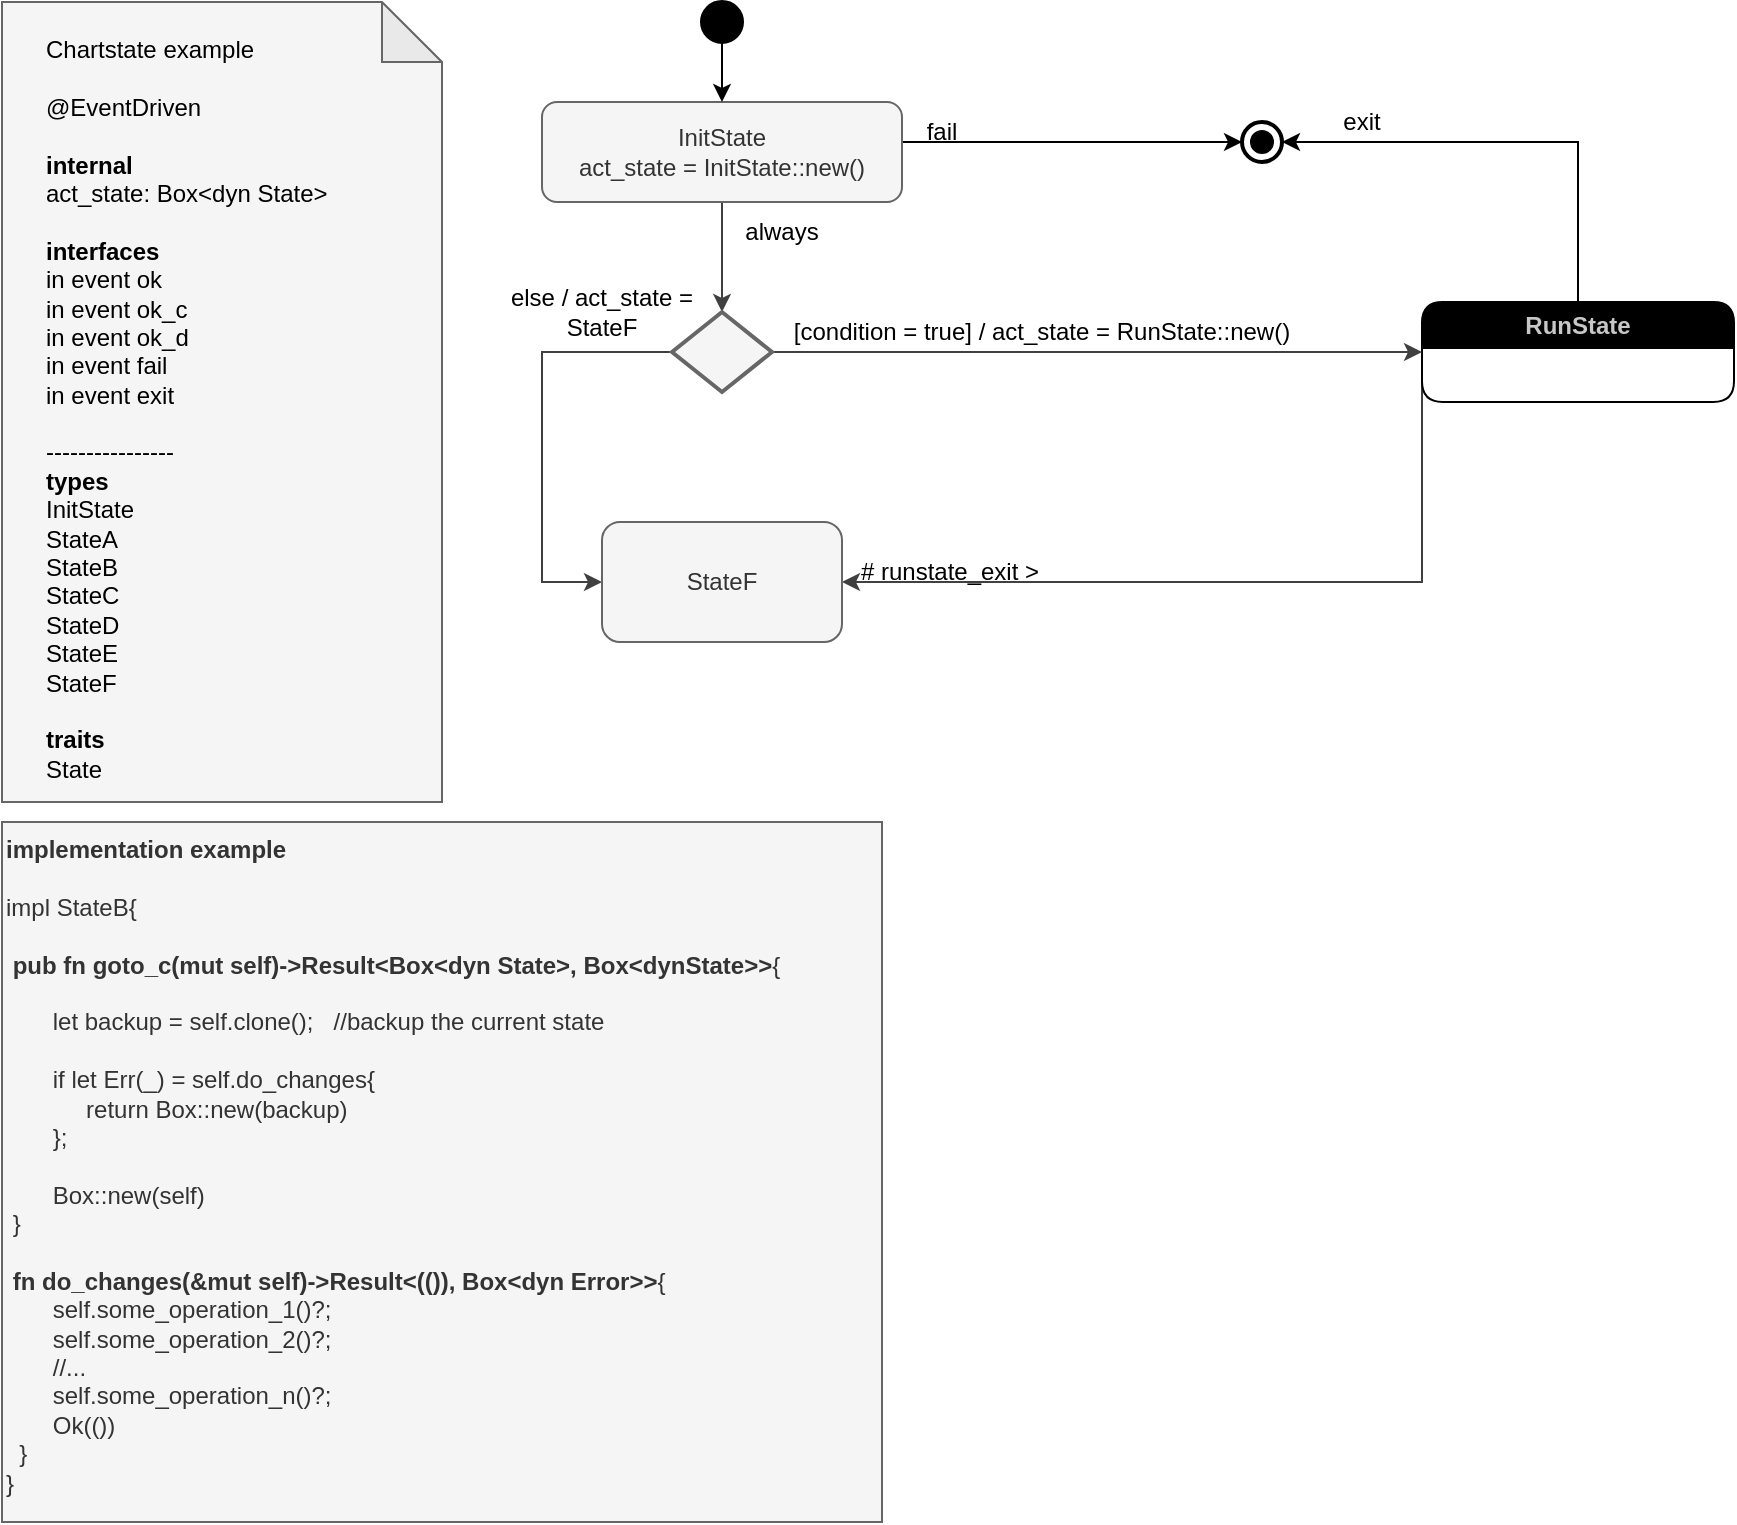 <mxfile version="20.8.23" type="github">
  <diagram id="C5RBs43oDa-KdzZeNtuy" name="Page-1">
    <mxGraphModel dx="1646" dy="454" grid="1" gridSize="10" guides="1" tooltips="1" connect="1" arrows="1" fold="1" page="1" pageScale="1" pageWidth="827" pageHeight="1169" math="0" shadow="0">
      <root>
        <mxCell id="WIyWlLk6GJQsqaUBKTNV-0" />
        <mxCell id="WIyWlLk6GJQsqaUBKTNV-1" parent="WIyWlLk6GJQsqaUBKTNV-0" />
        <mxCell id="WplIWPO1-8t7H5gS-aHQ-6" style="edgeStyle=orthogonalEdgeStyle;rounded=0;orthogonalLoop=1;jettySize=auto;html=1;exitX=1;exitY=0.5;exitDx=0;exitDy=0;entryX=0;entryY=0.5;entryDx=0;entryDy=0;entryPerimeter=0;fontColor=#000000;" parent="WIyWlLk6GJQsqaUBKTNV-1" source="WIyWlLk6GJQsqaUBKTNV-3" target="WplIWPO1-8t7H5gS-aHQ-52" edge="1">
          <mxGeometry relative="1" as="geometry">
            <mxPoint x="80" y="40.0" as="targetPoint" />
            <Array as="points">
              <mxPoint x="350" y="90" />
              <mxPoint x="350" y="90" />
            </Array>
          </mxGeometry>
        </mxCell>
        <mxCell id="WplIWPO1-8t7H5gS-aHQ-104" style="edgeStyle=orthogonalEdgeStyle;rounded=0;orthogonalLoop=1;jettySize=auto;html=1;exitX=0.5;exitY=1;exitDx=0;exitDy=0;entryX=0.5;entryY=0;entryDx=0;entryDy=0;entryPerimeter=0;strokeColor=#404040;fontColor=#000000;startArrow=none;startFill=0;endArrow=classic;endFill=1;" parent="WIyWlLk6GJQsqaUBKTNV-1" source="WIyWlLk6GJQsqaUBKTNV-3" target="WplIWPO1-8t7H5gS-aHQ-103" edge="1">
          <mxGeometry relative="1" as="geometry" />
        </mxCell>
        <mxCell id="WIyWlLk6GJQsqaUBKTNV-3" value="&lt;div&gt;InitState&lt;/div&gt;&lt;div&gt;act_state = InitState::new()&lt;br&gt;&lt;/div&gt;" style="rounded=1;whiteSpace=wrap;html=1;fontSize=12;glass=0;strokeWidth=1;shadow=0;fillColor=#f5f5f5;fontColor=#333333;strokeColor=#666666;" parent="WIyWlLk6GJQsqaUBKTNV-1" vertex="1">
          <mxGeometry x="130" y="70" width="180" height="50" as="geometry" />
        </mxCell>
        <mxCell id="WplIWPO1-8t7H5gS-aHQ-1" style="edgeStyle=orthogonalEdgeStyle;rounded=0;orthogonalLoop=1;jettySize=auto;html=1;entryX=0.5;entryY=0;entryDx=0;entryDy=0;" parent="WIyWlLk6GJQsqaUBKTNV-1" source="WplIWPO1-8t7H5gS-aHQ-0" target="WIyWlLk6GJQsqaUBKTNV-3" edge="1">
          <mxGeometry relative="1" as="geometry" />
        </mxCell>
        <mxCell id="WplIWPO1-8t7H5gS-aHQ-0" value="" style="strokeWidth=2;html=1;shape=mxgraph.flowchart.start_2;whiteSpace=wrap;fillColor=#000000;" parent="WIyWlLk6GJQsqaUBKTNV-1" vertex="1">
          <mxGeometry x="210" y="20" width="20" height="20" as="geometry" />
        </mxCell>
        <mxCell id="WplIWPO1-8t7H5gS-aHQ-68" style="edgeStyle=orthogonalEdgeStyle;rounded=0;orthogonalLoop=1;jettySize=auto;html=1;exitX=0.5;exitY=0;exitDx=0;exitDy=0;entryX=1;entryY=0.5;entryDx=0;entryDy=0;entryPerimeter=0;strokeColor=default;fontColor=#000000;startArrow=none;startFill=0;endArrow=classic;endFill=1;" parent="WIyWlLk6GJQsqaUBKTNV-1" source="WplIWPO1-8t7H5gS-aHQ-2" target="WplIWPO1-8t7H5gS-aHQ-52" edge="1">
          <mxGeometry relative="1" as="geometry" />
        </mxCell>
        <mxCell id="WplIWPO1-8t7H5gS-aHQ-120" style="edgeStyle=orthogonalEdgeStyle;rounded=0;orthogonalLoop=1;jettySize=auto;html=1;exitX=0;exitY=0.25;exitDx=0;exitDy=0;entryX=1;entryY=0.5;entryDx=0;entryDy=0;strokeColor=#404040;fontColor=#000000;startArrow=none;startFill=0;endArrow=classic;endFill=1;" parent="WIyWlLk6GJQsqaUBKTNV-1" source="WplIWPO1-8t7H5gS-aHQ-2" target="WplIWPO1-8t7H5gS-aHQ-113" edge="1">
          <mxGeometry relative="1" as="geometry">
            <Array as="points">
              <mxPoint x="570" y="310" />
            </Array>
          </mxGeometry>
        </mxCell>
        <mxCell id="WplIWPO1-8t7H5gS-aHQ-2" value="&lt;font color=&quot;#C7C7C7&quot;&gt;RunState&lt;/font&gt;" style="swimlane;whiteSpace=wrap;html=1;fillColor=#000000;rounded=1;" parent="WIyWlLk6GJQsqaUBKTNV-1" vertex="1" collapsed="1">
          <mxGeometry x="570" y="170" width="156" height="50" as="geometry">
            <mxRectangle x="570" y="170" width="650" height="510" as="alternateBounds" />
          </mxGeometry>
        </mxCell>
        <mxCell id="WplIWPO1-8t7H5gS-aHQ-29" style="edgeStyle=orthogonalEdgeStyle;rounded=0;orthogonalLoop=1;jettySize=auto;html=1;exitX=0.5;exitY=1;exitDx=0;exitDy=0;entryX=0;entryY=0.5;entryDx=0;entryDy=0;strokeColor=default;fontColor=#000000;" parent="WplIWPO1-8t7H5gS-aHQ-2" source="WplIWPO1-8t7H5gS-aHQ-4" target="WplIWPO1-8t7H5gS-aHQ-12" edge="1">
          <mxGeometry relative="1" as="geometry" />
        </mxCell>
        <mxCell id="WplIWPO1-8t7H5gS-aHQ-61" style="edgeStyle=orthogonalEdgeStyle;rounded=0;orthogonalLoop=1;jettySize=auto;html=1;exitX=0.25;exitY=0;exitDx=0;exitDy=0;entryX=1;entryY=0.5;entryDx=0;entryDy=0;entryPerimeter=0;strokeColor=default;fontColor=#000000;" parent="WplIWPO1-8t7H5gS-aHQ-2" source="WplIWPO1-8t7H5gS-aHQ-4" target="WplIWPO1-8t7H5gS-aHQ-57" edge="1">
          <mxGeometry relative="1" as="geometry" />
        </mxCell>
        <mxCell id="WplIWPO1-8t7H5gS-aHQ-4" value="&lt;div&gt;StateA&lt;/div&gt;" style="whiteSpace=wrap;html=1;fontColor=#000000;fillColor=#F7F7F7;rounded=1;" parent="WplIWPO1-8t7H5gS-aHQ-2" vertex="1">
          <mxGeometry x="143.97" y="90" width="116.03" height="60" as="geometry" />
        </mxCell>
        <mxCell id="WplIWPO1-8t7H5gS-aHQ-10" style="edgeStyle=orthogonalEdgeStyle;rounded=0;orthogonalLoop=1;jettySize=auto;html=1;entryX=0;entryY=0.5;entryDx=0;entryDy=0;strokeColor=default;fontColor=#000000;exitX=1;exitY=0.5;exitDx=0;exitDy=0;" parent="WplIWPO1-8t7H5gS-aHQ-2" source="WplIWPO1-8t7H5gS-aHQ-9" target="WplIWPO1-8t7H5gS-aHQ-4" edge="1">
          <mxGeometry relative="1" as="geometry">
            <mxPoint x="103.97" y="120.0" as="sourcePoint" />
          </mxGeometry>
        </mxCell>
        <mxCell id="WplIWPO1-8t7H5gS-aHQ-9" value="" style="ellipse;whiteSpace=wrap;html=1;rounded=1;fontColor=#000000;fillColor=#000000;" parent="WplIWPO1-8t7H5gS-aHQ-2" vertex="1">
          <mxGeometry x="40" y="110" width="20" height="20" as="geometry" />
        </mxCell>
        <mxCell id="WplIWPO1-8t7H5gS-aHQ-14" value="ok / act_state = StateB::new()" style="text;strokeColor=none;align=center;fillColor=none;html=1;verticalAlign=middle;whiteSpace=wrap;rounded=0;fontColor=#000000;" parent="WplIWPO1-8t7H5gS-aHQ-2" vertex="1">
          <mxGeometry x="217.94" y="150" width="196.03" height="40" as="geometry" />
        </mxCell>
        <mxCell id="WplIWPO1-8t7H5gS-aHQ-19" value="fail / act_state = Self" style="text;strokeColor=none;align=center;fillColor=none;html=1;verticalAlign=middle;whiteSpace=wrap;rounded=0;fontColor=#000000;" parent="WplIWPO1-8t7H5gS-aHQ-2" vertex="1">
          <mxGeometry x="200" y="45" width="116.03" height="30" as="geometry" />
        </mxCell>
        <mxCell id="WplIWPO1-8t7H5gS-aHQ-92" style="edgeStyle=orthogonalEdgeStyle;rounded=0;orthogonalLoop=1;jettySize=auto;html=1;exitX=0;exitY=0.5;exitDx=0;exitDy=0;entryX=0.75;entryY=0;entryDx=0;entryDy=0;strokeColor=default;fontColor=#000000;startArrow=none;startFill=0;endArrow=classic;endFill=1;" parent="WplIWPO1-8t7H5gS-aHQ-2" source="WplIWPO1-8t7H5gS-aHQ-21" target="WplIWPO1-8t7H5gS-aHQ-36" edge="1">
          <mxGeometry relative="1" as="geometry" />
        </mxCell>
        <mxCell id="WplIWPO1-8t7H5gS-aHQ-21" value="&lt;div&gt;StateD&lt;/div&gt;" style="whiteSpace=wrap;html=1;rounded=1;fontColor=#333333;fillColor=#f5f5f5;strokeColor=#666666;" parent="WplIWPO1-8t7H5gS-aHQ-2" vertex="1">
          <mxGeometry x="303.97" y="310" width="106.03" height="60" as="geometry" />
        </mxCell>
        <mxCell id="WplIWPO1-8t7H5gS-aHQ-93" style="edgeStyle=orthogonalEdgeStyle;rounded=0;orthogonalLoop=1;jettySize=auto;html=1;exitX=1;exitY=0.5;exitDx=0;exitDy=0;entryX=0.25;entryY=0;entryDx=0;entryDy=0;strokeColor=default;fontColor=#000000;startArrow=none;startFill=0;endArrow=classic;endFill=1;" parent="WplIWPO1-8t7H5gS-aHQ-2" source="WplIWPO1-8t7H5gS-aHQ-20" target="WplIWPO1-8t7H5gS-aHQ-36" edge="1">
          <mxGeometry relative="1" as="geometry" />
        </mxCell>
        <mxCell id="WplIWPO1-8t7H5gS-aHQ-20" value="&lt;div&gt;StateC&lt;/div&gt;" style="whiteSpace=wrap;html=1;rounded=1;fontColor=#333333;fillColor=#f5f5f5;strokeColor=#666666;" parent="WplIWPO1-8t7H5gS-aHQ-2" vertex="1">
          <mxGeometry x="110" y="310" width="90" height="60" as="geometry" />
        </mxCell>
        <mxCell id="WplIWPO1-8t7H5gS-aHQ-27" value="ok_c / act_state = StateC::new()" style="text;strokeColor=none;align=center;fillColor=none;html=1;verticalAlign=middle;whiteSpace=wrap;rounded=0;fontColor=#000000;" parent="WplIWPO1-8t7H5gS-aHQ-2" vertex="1">
          <mxGeometry x="193.97" y="210" width="230" height="30" as="geometry" />
        </mxCell>
        <mxCell id="WplIWPO1-8t7H5gS-aHQ-62" style="edgeStyle=orthogonalEdgeStyle;rounded=0;orthogonalLoop=1;jettySize=auto;html=1;exitX=0.25;exitY=0;exitDx=0;exitDy=0;entryX=1;entryY=0.5;entryDx=0;entryDy=0;entryPerimeter=0;strokeColor=default;fontColor=#000000;" parent="WplIWPO1-8t7H5gS-aHQ-2" source="WplIWPO1-8t7H5gS-aHQ-12" target="WplIWPO1-8t7H5gS-aHQ-56" edge="1">
          <mxGeometry relative="1" as="geometry" />
        </mxCell>
        <mxCell id="WplIWPO1-8t7H5gS-aHQ-80" style="edgeStyle=orthogonalEdgeStyle;rounded=0;orthogonalLoop=1;jettySize=auto;html=1;exitX=0.75;exitY=1;exitDx=0;exitDy=0;entryX=0.5;entryY=0;entryDx=0;entryDy=0;strokeColor=default;fontColor=#000000;startArrow=none;startFill=0;endArrow=classic;endFill=1;" parent="WplIWPO1-8t7H5gS-aHQ-2" source="WplIWPO1-8t7H5gS-aHQ-12" target="WplIWPO1-8t7H5gS-aHQ-21" edge="1">
          <mxGeometry relative="1" as="geometry">
            <Array as="points">
              <mxPoint x="527" y="280" />
              <mxPoint x="357" y="280" />
            </Array>
          </mxGeometry>
        </mxCell>
        <mxCell id="WplIWPO1-8t7H5gS-aHQ-85" style="edgeStyle=orthogonalEdgeStyle;rounded=0;orthogonalLoop=1;jettySize=auto;html=1;exitX=0.25;exitY=1;exitDx=0;exitDy=0;entryX=0.5;entryY=0;entryDx=0;entryDy=0;strokeColor=default;fontColor=#000000;startArrow=none;startFill=0;endArrow=classic;endFill=1;" parent="WplIWPO1-8t7H5gS-aHQ-2" source="WplIWPO1-8t7H5gS-aHQ-12" target="WplIWPO1-8t7H5gS-aHQ-20" edge="1">
          <mxGeometry relative="1" as="geometry">
            <Array as="points">
              <mxPoint x="453" y="230" />
              <mxPoint x="155" y="230" />
            </Array>
          </mxGeometry>
        </mxCell>
        <mxCell id="WplIWPO1-8t7H5gS-aHQ-12" value="&lt;div&gt;StateB&lt;/div&gt;" style="whiteSpace=wrap;html=1;rounded=1;fontColor=#333333;fillColor=#f5f5f5;strokeColor=#666666;" parent="WplIWPO1-8t7H5gS-aHQ-2" vertex="1">
          <mxGeometry x="440" y="150" width="116.03" height="60" as="geometry" />
        </mxCell>
        <mxCell id="WplIWPO1-8t7H5gS-aHQ-28" value="ok_d / act_state = StateD::new()" style="text;strokeColor=none;align=center;fillColor=none;html=1;verticalAlign=middle;whiteSpace=wrap;rounded=0;fontColor=#000000;" parent="WplIWPO1-8t7H5gS-aHQ-2" vertex="1">
          <mxGeometry x="326.03" y="260" width="230" height="30" as="geometry" />
        </mxCell>
        <mxCell id="WplIWPO1-8t7H5gS-aHQ-35" value="fail / atc_state = Self" style="text;strokeColor=none;align=center;fillColor=none;html=1;verticalAlign=middle;whiteSpace=wrap;rounded=0;fontColor=#000000;" parent="WplIWPO1-8t7H5gS-aHQ-2" vertex="1">
          <mxGeometry x="460" y="105" width="186.03" height="30" as="geometry" />
        </mxCell>
        <mxCell id="WplIWPO1-8t7H5gS-aHQ-49" style="edgeStyle=orthogonalEdgeStyle;rounded=0;orthogonalLoop=1;jettySize=auto;html=1;exitX=0;exitY=0.5;exitDx=0;exitDy=0;entryX=1;entryY=0.5;entryDx=0;entryDy=0;entryPerimeter=0;strokeColor=default;fontColor=#000000;" parent="WplIWPO1-8t7H5gS-aHQ-2" source="WplIWPO1-8t7H5gS-aHQ-36" target="WplIWPO1-8t7H5gS-aHQ-48" edge="1">
          <mxGeometry relative="1" as="geometry" />
        </mxCell>
        <mxCell id="WplIWPO1-8t7H5gS-aHQ-101" style="edgeStyle=orthogonalEdgeStyle;rounded=0;orthogonalLoop=1;jettySize=auto;html=1;exitX=1;exitY=0.5;exitDx=0;exitDy=0;entryX=0;entryY=0.5;entryDx=0;entryDy=0;entryPerimeter=0;strokeColor=#404040;fontColor=#000000;startArrow=none;startFill=0;endArrow=classic;endFill=1;" parent="WplIWPO1-8t7H5gS-aHQ-2" source="WplIWPO1-8t7H5gS-aHQ-36" target="WplIWPO1-8t7H5gS-aHQ-100" edge="1">
          <mxGeometry relative="1" as="geometry" />
        </mxCell>
        <mxCell id="WplIWPO1-8t7H5gS-aHQ-36" value="&lt;div&gt;StateE&lt;/div&gt;" style="whiteSpace=wrap;html=1;rounded=1;fontColor=#333333;fillColor=#f5f5f5;strokeColor=#666666;" parent="WplIWPO1-8t7H5gS-aHQ-2" vertex="1">
          <mxGeometry x="193.97" y="440" width="120" height="60" as="geometry" />
        </mxCell>
        <mxCell id="WplIWPO1-8t7H5gS-aHQ-39" value="ok / act_state = StateE::new()" style="text;strokeColor=none;align=center;fillColor=none;html=1;verticalAlign=middle;whiteSpace=wrap;rounded=0;fontColor=#000000;" parent="WplIWPO1-8t7H5gS-aHQ-2" vertex="1">
          <mxGeometry x="148.97" y="280" width="210" height="30" as="geometry" />
        </mxCell>
        <mxCell id="WplIWPO1-8t7H5gS-aHQ-44" value="fail / act_state = Self" style="text;strokeColor=none;align=center;fillColor=none;html=1;verticalAlign=middle;whiteSpace=wrap;rounded=0;fontColor=#000000;" parent="WplIWPO1-8t7H5gS-aHQ-2" vertex="1">
          <mxGeometry x="363.46" y="370" width="111.03" height="30" as="geometry" />
        </mxCell>
        <mxCell id="WplIWPO1-8t7H5gS-aHQ-46" value="fail / act_state = Self" style="text;strokeColor=none;align=center;fillColor=none;html=1;verticalAlign=middle;whiteSpace=wrap;rounded=0;fontColor=#000000;" parent="WplIWPO1-8t7H5gS-aHQ-2" vertex="1">
          <mxGeometry x="33.01" y="370" width="120" height="30" as="geometry" />
        </mxCell>
        <mxCell id="WplIWPO1-8t7H5gS-aHQ-48" value="" style="verticalLabelPosition=bottom;verticalAlign=top;html=1;shape=mxgraph.flowchart.or;rounded=1;fontColor=#000000;fillColor=none;" parent="WplIWPO1-8t7H5gS-aHQ-2" vertex="1">
          <mxGeometry x="40" y="460" width="20" height="20" as="geometry" />
        </mxCell>
        <mxCell id="WplIWPO1-8t7H5gS-aHQ-50" value="exit" style="text;strokeColor=none;align=center;fillColor=none;html=1;verticalAlign=middle;whiteSpace=wrap;rounded=0;fontColor=#000000;" parent="WplIWPO1-8t7H5gS-aHQ-2" vertex="1">
          <mxGeometry x="140" y="450" width="60" height="30" as="geometry" />
        </mxCell>
        <mxCell id="WplIWPO1-8t7H5gS-aHQ-56" value="" style="verticalLabelPosition=bottom;verticalAlign=top;html=1;shape=mxgraph.flowchart.or;rounded=1;fontColor=#000000;fillColor=none;" parent="WplIWPO1-8t7H5gS-aHQ-2" vertex="1">
          <mxGeometry x="393.97" y="110" width="20" height="20" as="geometry" />
        </mxCell>
        <mxCell id="WplIWPO1-8t7H5gS-aHQ-57" value="" style="verticalLabelPosition=bottom;verticalAlign=top;html=1;shape=mxgraph.flowchart.or;rounded=1;fontColor=#000000;fillColor=none;" parent="WplIWPO1-8t7H5gS-aHQ-2" vertex="1">
          <mxGeometry x="123.97" y="50" width="20" height="20" as="geometry" />
        </mxCell>
        <mxCell id="WplIWPO1-8t7H5gS-aHQ-63" value="exit" style="text;strokeColor=none;align=center;fillColor=none;html=1;verticalAlign=middle;whiteSpace=wrap;rounded=0;fontColor=#000000;" parent="WplIWPO1-8t7H5gS-aHQ-2" vertex="1">
          <mxGeometry x="140" y="40" width="60" height="30" as="geometry" />
        </mxCell>
        <mxCell id="WplIWPO1-8t7H5gS-aHQ-64" value="exit" style="text;strokeColor=none;align=center;fillColor=none;html=1;verticalAlign=middle;whiteSpace=wrap;rounded=0;fontColor=#000000;" parent="WplIWPO1-8t7H5gS-aHQ-2" vertex="1">
          <mxGeometry x="413.97" y="100" width="60" height="30" as="geometry" />
        </mxCell>
        <mxCell id="WplIWPO1-8t7H5gS-aHQ-77" style="edgeStyle=orthogonalEdgeStyle;rounded=0;orthogonalLoop=1;jettySize=auto;html=1;exitX=0.5;exitY=0;exitDx=0;exitDy=0;entryX=1;entryY=0.5;entryDx=0;entryDy=0;strokeColor=default;fontColor=#000000;startArrow=none;startFill=0;endArrow=classic;endFill=1;" parent="WplIWPO1-8t7H5gS-aHQ-2" source="WplIWPO1-8t7H5gS-aHQ-4" target="WplIWPO1-8t7H5gS-aHQ-4" edge="1">
          <mxGeometry relative="1" as="geometry">
            <Array as="points">
              <mxPoint x="202" y="70" />
              <mxPoint x="300" y="70" />
              <mxPoint x="300" y="120" />
            </Array>
          </mxGeometry>
        </mxCell>
        <mxCell id="WplIWPO1-8t7H5gS-aHQ-78" style="edgeStyle=orthogonalEdgeStyle;rounded=0;orthogonalLoop=1;jettySize=auto;html=1;exitX=0.5;exitY=0;exitDx=0;exitDy=0;entryX=1;entryY=0.5;entryDx=0;entryDy=0;strokeColor=default;fontColor=#000000;startArrow=none;startFill=0;endArrow=classic;endFill=1;" parent="WplIWPO1-8t7H5gS-aHQ-2" source="WplIWPO1-8t7H5gS-aHQ-12" target="WplIWPO1-8t7H5gS-aHQ-12" edge="1">
          <mxGeometry relative="1" as="geometry">
            <Array as="points">
              <mxPoint x="500" y="150" />
              <mxPoint x="500" y="130" />
              <mxPoint x="600" y="130" />
              <mxPoint x="600" y="180" />
            </Array>
          </mxGeometry>
        </mxCell>
        <mxCell id="WplIWPO1-8t7H5gS-aHQ-84" style="edgeStyle=orthogonalEdgeStyle;rounded=0;orthogonalLoop=1;jettySize=auto;html=1;exitX=0.5;exitY=1;exitDx=0;exitDy=0;entryX=1;entryY=0.5;entryDx=0;entryDy=0;strokeColor=default;fontColor=#000000;startArrow=none;startFill=0;endArrow=classic;endFill=1;" parent="WplIWPO1-8t7H5gS-aHQ-2" source="WplIWPO1-8t7H5gS-aHQ-21" target="WplIWPO1-8t7H5gS-aHQ-21" edge="1">
          <mxGeometry relative="1" as="geometry">
            <Array as="points">
              <mxPoint x="357" y="390" />
              <mxPoint x="480" y="390" />
              <mxPoint x="480" y="340" />
            </Array>
          </mxGeometry>
        </mxCell>
        <mxCell id="WplIWPO1-8t7H5gS-aHQ-88" style="edgeStyle=orthogonalEdgeStyle;rounded=0;orthogonalLoop=1;jettySize=auto;html=1;exitX=0.5;exitY=1;exitDx=0;exitDy=0;entryX=0;entryY=0.5;entryDx=0;entryDy=0;strokeColor=default;fontColor=#000000;startArrow=none;startFill=0;endArrow=classic;endFill=1;" parent="WplIWPO1-8t7H5gS-aHQ-2" source="WplIWPO1-8t7H5gS-aHQ-20" target="WplIWPO1-8t7H5gS-aHQ-20" edge="1">
          <mxGeometry relative="1" as="geometry">
            <Array as="points">
              <mxPoint x="155" y="390" />
              <mxPoint x="30" y="390" />
              <mxPoint x="30" y="340" />
            </Array>
          </mxGeometry>
        </mxCell>
        <mxCell id="WplIWPO1-8t7H5gS-aHQ-95" value="" style="strokeWidth=1;html=1;shape=mxgraph.flowchart.annotation_2;align=left;labelPosition=right;pointerEvents=1;rounded=0;shadow=0;glass=0;sketch=0;fontColor=#000000;fillColor=none;strokeColor=#424242;rotation=-90;" parent="WplIWPO1-8t7H5gS-aHQ-2" vertex="1">
          <mxGeometry x="242.7" y="217.5" width="22.54" height="170" as="geometry" />
        </mxCell>
        <mxCell id="WplIWPO1-8t7H5gS-aHQ-100" value="" style="verticalLabelPosition=bottom;verticalAlign=top;html=1;shape=mxgraph.flowchart.or;rounded=1;fontColor=#000000;fillColor=none;" parent="WplIWPO1-8t7H5gS-aHQ-2" vertex="1">
          <mxGeometry x="453.97" y="460" width="20" height="20" as="geometry" />
        </mxCell>
        <mxCell id="WplIWPO1-8t7H5gS-aHQ-102" value="timer" style="text;strokeColor=none;align=center;fillColor=none;html=1;verticalAlign=middle;whiteSpace=wrap;rounded=0;fontColor=#000000;" parent="WplIWPO1-8t7H5gS-aHQ-2" vertex="1">
          <mxGeometry x="313.97" y="450" width="60" height="30" as="geometry" />
        </mxCell>
        <mxCell id="WplIWPO1-8t7H5gS-aHQ-117" value="runstate_exit" style="text;html=1;strokeColor=none;fillColor=none;align=center;verticalAlign=middle;whiteSpace=wrap;rounded=0;fontColor=#000000;" parent="WplIWPO1-8t7H5gS-aHQ-2" vertex="1">
          <mxGeometry x="433.97" y="480" width="60" height="30" as="geometry" />
        </mxCell>
        <mxCell id="WplIWPO1-8t7H5gS-aHQ-3" value="&lt;font color=&quot;#000000&quot;&gt;[condition = true&lt;/font&gt;&lt;font color=&quot;#000000&quot;&gt;] / act_state = RunState::new()&lt;br&gt;&lt;/font&gt;" style="text;html=1;strokeColor=none;fillColor=none;align=center;verticalAlign=middle;whiteSpace=wrap;rounded=0;fontColor=#C7C7C7;" parent="WIyWlLk6GJQsqaUBKTNV-1" vertex="1">
          <mxGeometry x="240" y="170" width="280" height="30" as="geometry" />
        </mxCell>
        <mxCell id="WplIWPO1-8t7H5gS-aHQ-7" value="fail" style="text;html=1;strokeColor=none;fillColor=none;align=center;verticalAlign=middle;whiteSpace=wrap;rounded=0;fontColor=#000000;" parent="WIyWlLk6GJQsqaUBKTNV-1" vertex="1">
          <mxGeometry x="300" y="75" width="60" height="20" as="geometry" />
        </mxCell>
        <mxCell id="WplIWPO1-8t7H5gS-aHQ-51" value="" style="strokeWidth=2;html=1;shape=mxgraph.flowchart.start_2;whiteSpace=wrap;fillColor=#000000;" parent="WIyWlLk6GJQsqaUBKTNV-1" vertex="1">
          <mxGeometry x="485" y="85" width="10" height="10" as="geometry" />
        </mxCell>
        <mxCell id="WplIWPO1-8t7H5gS-aHQ-52" value="" style="strokeWidth=2;html=1;shape=mxgraph.flowchart.start_2;whiteSpace=wrap;fillColor=none;" parent="WIyWlLk6GJQsqaUBKTNV-1" vertex="1">
          <mxGeometry x="480" y="80" width="20" height="20" as="geometry" />
        </mxCell>
        <mxCell id="WplIWPO1-8t7H5gS-aHQ-54" value="exit" style="text;strokeColor=none;align=center;fillColor=none;html=1;verticalAlign=middle;whiteSpace=wrap;rounded=0;fontColor=#000000;" parent="WIyWlLk6GJQsqaUBKTNV-1" vertex="1">
          <mxGeometry x="510" y="65" width="60" height="30" as="geometry" />
        </mxCell>
        <mxCell id="WplIWPO1-8t7H5gS-aHQ-70" value="&lt;br&gt;&lt;div&gt;&lt;br&gt;&lt;/div&gt;&lt;div&gt;&lt;br&gt;&lt;/div&gt;" style="shape=note;whiteSpace=wrap;html=1;backgroundOutline=1;darkOpacity=0.05;rounded=1;fontColor=#333333;fillColor=#f5f5f5;verticalAlign=top;strokeColor=#666666;" parent="WIyWlLk6GJQsqaUBKTNV-1" vertex="1">
          <mxGeometry x="-140" y="20" width="220" height="400" as="geometry" />
        </mxCell>
        <mxCell id="WplIWPO1-8t7H5gS-aHQ-72" value="&lt;div&gt;Chartstate example&lt;/div&gt;&lt;div&gt;&lt;br&gt;&lt;/div&gt;&lt;div&gt;@EventDriven&lt;/div&gt;&lt;div&gt;&lt;br&gt;&lt;/div&gt;&lt;div&gt;&lt;b&gt;internal&lt;/b&gt;&lt;/div&gt;&lt;div&gt;act_state: Box&amp;lt;dyn State&amp;gt;&lt;br&gt;&lt;/div&gt;&lt;div&gt;&lt;br&gt;&lt;/div&gt;&lt;div align=&quot;left&quot;&gt;&lt;b&gt;interfaces&lt;/b&gt;&lt;/div&gt;&lt;div align=&quot;left&quot;&gt;in event ok&lt;/div&gt;&lt;div align=&quot;left&quot;&gt;in event ok_c&lt;/div&gt;&lt;div align=&quot;left&quot;&gt;in event ok_d&lt;br&gt;&lt;/div&gt;&lt;div align=&quot;left&quot;&gt;in event fail&lt;/div&gt;&lt;div align=&quot;left&quot;&gt;in event exit&lt;br&gt;&lt;/div&gt;&lt;div align=&quot;left&quot;&gt;&lt;br&gt;&lt;/div&gt;&lt;div align=&quot;left&quot;&gt;----------------&lt;br&gt;&lt;/div&gt;&lt;div align=&quot;left&quot;&gt;&lt;b&gt;types&lt;/b&gt;&lt;/div&gt;&lt;div align=&quot;left&quot;&gt;InitState&lt;br&gt;&lt;/div&gt;&lt;div align=&quot;left&quot;&gt;StateA&lt;/div&gt;&lt;div align=&quot;left&quot;&gt;StateB&lt;/div&gt;&lt;div align=&quot;left&quot;&gt;StateC&lt;/div&gt;&lt;div align=&quot;left&quot;&gt;StateD&lt;/div&gt;&lt;div align=&quot;left&quot;&gt;StateE&lt;/div&gt;&lt;div align=&quot;left&quot;&gt;StateF&lt;br&gt;&lt;/div&gt;&lt;div align=&quot;left&quot;&gt;&lt;br&gt;&lt;/div&gt;&lt;div align=&quot;left&quot;&gt;&lt;b&gt;traits&lt;/b&gt;&lt;/div&gt;&lt;div align=&quot;left&quot;&gt;State&lt;br&gt;&lt;/div&gt;" style="text;whiteSpace=wrap;html=1;fontColor=#000000;" parent="WIyWlLk6GJQsqaUBKTNV-1" vertex="1">
          <mxGeometry x="-120" y="30" width="200" height="360" as="geometry" />
        </mxCell>
        <mxCell id="WplIWPO1-8t7H5gS-aHQ-74" value="&lt;div&gt;&lt;b&gt;implementation example&lt;/b&gt;&lt;/div&gt;&lt;div&gt;&lt;br&gt;&lt;/div&gt;&lt;div&gt;impl StateB{&lt;/div&gt;&lt;div&gt;&lt;br&gt;&lt;/div&gt;&lt;div&gt;&lt;span style=&quot;white-space: pre;&quot;&gt; &lt;b&gt;pub &lt;/b&gt;&lt;/span&gt;&lt;b&gt;fn goto_c(mut self)-&amp;gt;Result&amp;lt;Box&amp;lt;dyn State&amp;gt;, Box&amp;lt;dynState&amp;gt;&amp;gt;&lt;/b&gt;{&lt;/div&gt;&lt;div&gt;&lt;br&gt;&lt;/div&gt;&lt;div&gt;&lt;span style=&quot;white-space: pre;&quot;&gt; &lt;/span&gt;&lt;span style=&quot;white-space: pre;&quot;&gt; &lt;/span&gt;&amp;nbsp;&amp;nbsp;&amp;nbsp;&amp;nbsp; let backup = self.clone();&lt;span style=&quot;white-space: pre;&quot;&gt; &lt;span style=&quot;white-space: pre;&quot;&gt; &lt;/span&gt; //backup the current state&lt;/span&gt;&lt;/div&gt;&lt;div&gt;&lt;br&gt;&lt;/div&gt;&lt;div&gt;&lt;span style=&quot;white-space: pre;&quot;&gt; &lt;/span&gt;&lt;span style=&quot;white-space: pre;&quot;&gt;      &lt;/span&gt;if let Err(_) = self.do_changes{&lt;/div&gt;&lt;div&gt;&lt;span style=&quot;white-space: pre;&quot;&gt; &lt;/span&gt;&lt;span style=&quot;white-space: pre;&quot;&gt; &lt;/span&gt;&lt;span style=&quot;white-space: pre;&quot;&gt; &lt;/span&gt;&amp;nbsp;&amp;nbsp;&amp;nbsp;&amp;nbsp;&amp;nbsp;&amp;nbsp;&amp;nbsp;&amp;nbsp; return Box::new(backup)&lt;span style=&quot;white-space: pre;&quot;&gt; &lt;/span&gt;&lt;br&gt;&lt;/div&gt;&lt;div&gt;&lt;span style=&quot;white-space: pre;&quot;&gt; &lt;/span&gt;&lt;span style=&quot;white-space: pre;&quot;&gt; &lt;/span&gt;&amp;nbsp;&amp;nbsp;&amp;nbsp;&amp;nbsp; };&lt;/div&gt;&lt;div&gt;&lt;span style=&quot;white-space: pre;&quot;&gt; &lt;/span&gt;&lt;span style=&quot;white-space: pre;&quot;&gt; &lt;/span&gt;&lt;/div&gt;&lt;div&gt;&lt;span style=&quot;white-space: pre;&quot;&gt; &lt;/span&gt;&lt;span style=&quot;white-space: pre;&quot;&gt; &lt;/span&gt;&amp;nbsp;&amp;nbsp;&amp;nbsp;&amp;nbsp; Box::new(self)&lt;br&gt;&lt;/div&gt;&lt;div&gt;&lt;span style=&quot;white-space: pre;&quot;&gt; &lt;/span&gt;}&lt;/div&gt;&lt;div&gt;&lt;br&gt;&lt;/div&gt;&lt;div&gt;&lt;span style=&quot;white-space: pre;&quot;&gt; &lt;/span&gt;&lt;b&gt;fn do_changes(&amp;amp;mut self)-&amp;gt;Result&amp;lt;(()), Box&amp;lt;dyn Error&amp;gt;&amp;gt;&lt;/b&gt;{&lt;/div&gt;&lt;div&gt;&lt;span style=&quot;white-space: pre;&quot;&gt; &lt;/span&gt;&lt;span style=&quot;white-space: pre;&quot;&gt; &lt;/span&gt;&amp;nbsp;&amp;nbsp;&amp;nbsp;&amp;nbsp; self.some_operation_1()?;&lt;/div&gt;&lt;div&gt;&lt;span style=&quot;white-space: pre;&quot;&gt; &lt;/span&gt;&lt;span style=&quot;white-space: pre;&quot;&gt; &lt;/span&gt;&amp;nbsp;&amp;nbsp;&amp;nbsp;&amp;nbsp; self.some_operation_2()?;&lt;/div&gt;&lt;div&gt;&lt;span style=&quot;white-space: pre;&quot;&gt; &lt;/span&gt;&lt;span style=&quot;white-space: pre;&quot;&gt;      &lt;/span&gt;//...&lt;/div&gt;&lt;div&gt;&lt;span style=&quot;white-space: pre;&quot;&gt; &lt;/span&gt;&lt;span style=&quot;white-space: pre;&quot;&gt; &lt;/span&gt;&amp;nbsp;&amp;nbsp;&amp;nbsp;&amp;nbsp; self.some_operation_n()?;&lt;/div&gt;&lt;div&gt;&lt;span style=&quot;white-space: pre;&quot;&gt; &lt;/span&gt;&lt;span style=&quot;white-space: pre;&quot;&gt; &lt;/span&gt;&amp;nbsp;&amp;nbsp;&amp;nbsp;&amp;nbsp; Ok(())&lt;br&gt;&lt;/div&gt;&lt;div&gt;&lt;span style=&quot;white-space: pre;&quot;&gt; &lt;/span&gt; }&lt;br&gt;&lt;/div&gt;&lt;div&gt;}&lt;br&gt;&lt;/div&gt;" style="text;whiteSpace=wrap;html=1;fontColor=#333333;fillColor=#f5f5f5;strokeColor=#666666;glass=0;rounded=0;shadow=0;" parent="WIyWlLk6GJQsqaUBKTNV-1" vertex="1">
          <mxGeometry x="-140" y="430" width="440" height="350" as="geometry" />
        </mxCell>
        <mxCell id="WplIWPO1-8t7H5gS-aHQ-112" style="edgeStyle=orthogonalEdgeStyle;rounded=0;orthogonalLoop=1;jettySize=auto;html=1;exitX=1;exitY=0.5;exitDx=0;exitDy=0;exitPerimeter=0;entryX=0;entryY=0.5;entryDx=0;entryDy=0;strokeColor=#404040;fontColor=#000000;startArrow=none;startFill=0;endArrow=classic;endFill=1;" parent="WIyWlLk6GJQsqaUBKTNV-1" source="WplIWPO1-8t7H5gS-aHQ-103" target="WplIWPO1-8t7H5gS-aHQ-2" edge="1">
          <mxGeometry relative="1" as="geometry" />
        </mxCell>
        <mxCell id="WplIWPO1-8t7H5gS-aHQ-114" style="edgeStyle=orthogonalEdgeStyle;rounded=0;orthogonalLoop=1;jettySize=auto;html=1;exitX=0;exitY=0.5;exitDx=0;exitDy=0;exitPerimeter=0;entryX=0;entryY=0.5;entryDx=0;entryDy=0;strokeColor=#404040;fontColor=#000000;startArrow=none;startFill=0;endArrow=classic;endFill=1;" parent="WIyWlLk6GJQsqaUBKTNV-1" source="WplIWPO1-8t7H5gS-aHQ-103" target="WplIWPO1-8t7H5gS-aHQ-113" edge="1">
          <mxGeometry relative="1" as="geometry">
            <Array as="points">
              <mxPoint x="130" y="195" />
              <mxPoint x="130" y="310" />
            </Array>
          </mxGeometry>
        </mxCell>
        <mxCell id="WplIWPO1-8t7H5gS-aHQ-103" value="" style="strokeWidth=2;html=1;shape=mxgraph.flowchart.decision;whiteSpace=wrap;rounded=0;shadow=0;glass=0;sketch=0;strokeColor=#666666;fontColor=#333333;fillColor=#f5f5f5;" parent="WIyWlLk6GJQsqaUBKTNV-1" vertex="1">
          <mxGeometry x="195" y="175" width="50" height="40" as="geometry" />
        </mxCell>
        <mxCell id="WplIWPO1-8t7H5gS-aHQ-105" value="always" style="text;html=1;strokeColor=none;fillColor=none;align=center;verticalAlign=middle;whiteSpace=wrap;rounded=0;fontColor=#000000;" parent="WIyWlLk6GJQsqaUBKTNV-1" vertex="1">
          <mxGeometry x="220" y="120" width="60" height="30" as="geometry" />
        </mxCell>
        <mxCell id="WplIWPO1-8t7H5gS-aHQ-107" value="else / act_state = StateF" style="text;strokeColor=none;align=center;fillColor=none;html=1;verticalAlign=middle;whiteSpace=wrap;rounded=0;fontColor=#000000;" parent="WIyWlLk6GJQsqaUBKTNV-1" vertex="1">
          <mxGeometry x="100" y="160" width="120" height="30" as="geometry" />
        </mxCell>
        <mxCell id="WplIWPO1-8t7H5gS-aHQ-113" value="StateF" style="rounded=1;whiteSpace=wrap;html=1;shadow=0;glass=0;sketch=0;strokeColor=#666666;strokeWidth=1;fontColor=#333333;fillColor=#f5f5f5;" parent="WIyWlLk6GJQsqaUBKTNV-1" vertex="1">
          <mxGeometry x="160" y="280" width="120" height="60" as="geometry" />
        </mxCell>
        <mxCell id="WplIWPO1-8t7H5gS-aHQ-115" value="# runstate_exit &amp;gt;" style="text;html=1;strokeColor=none;fillColor=none;align=center;verticalAlign=middle;whiteSpace=wrap;rounded=0;fontColor=#000000;" parent="WIyWlLk6GJQsqaUBKTNV-1" vertex="1">
          <mxGeometry x="280" y="290" width="108.01" height="30" as="geometry" />
        </mxCell>
      </root>
    </mxGraphModel>
  </diagram>
</mxfile>
